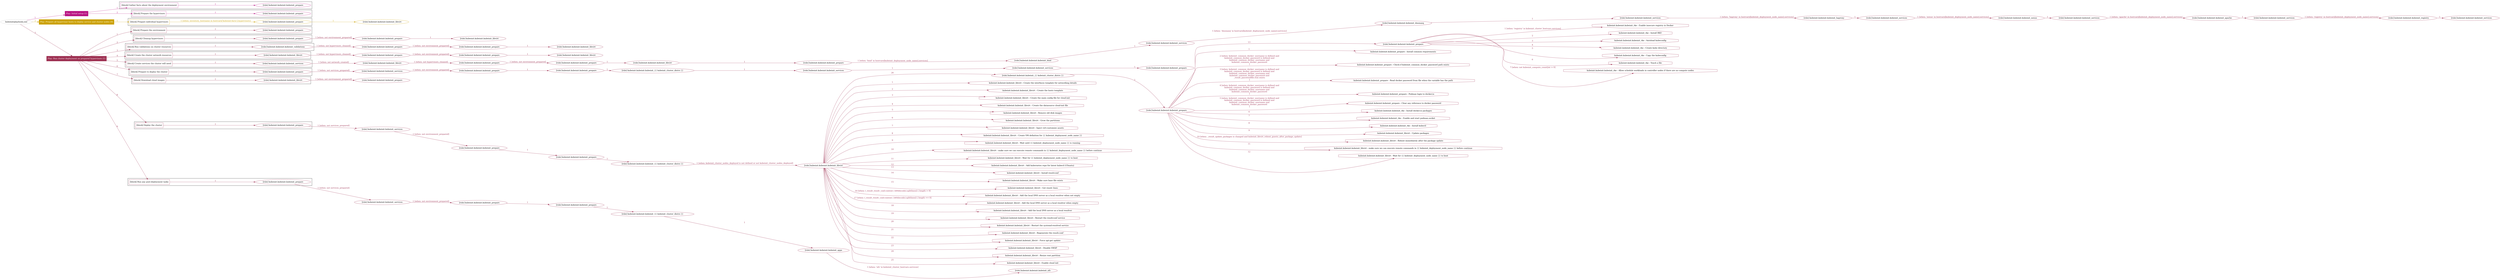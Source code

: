 digraph {
	graph [concentrate=true ordering=in rankdir=LR ratio=fill]
	edge [esep=5 sep=10]
	"kubeinit/playbook.yml" [id=root_node style=dotted]
	play_32a75915 [label="Play: Initial setup (1)" color="#b81483" fontcolor="#ffffff" id=play_32a75915 shape=box style=filled tooltip=localhost]
	"kubeinit/playbook.yml" -> play_32a75915 [label="1 " color="#b81483" fontcolor="#b81483" id=edge_4ebcb4f7 labeltooltip="1 " tooltip="1 "]
	subgraph "kubeinit.kubeinit.kubeinit_prepare" {
		role_30b44f2e [label="[role] kubeinit.kubeinit.kubeinit_prepare" color="#b81483" id=role_30b44f2e tooltip="kubeinit.kubeinit.kubeinit_prepare"]
	}
	subgraph "kubeinit.kubeinit.kubeinit_prepare" {
		role_e199b99b [label="[role] kubeinit.kubeinit.kubeinit_prepare" color="#b81483" id=role_e199b99b tooltip="kubeinit.kubeinit.kubeinit_prepare"]
	}
	subgraph "Play: Initial setup (1)" {
		play_32a75915 -> block_cffb8349 [label=1 color="#b81483" fontcolor="#b81483" id=edge_24c22de4 labeltooltip=1 tooltip=1]
		subgraph cluster_block_cffb8349 {
			block_cffb8349 [label="[block] Gather facts about the deployment environment" color="#b81483" id=block_cffb8349 labeltooltip="Gather facts about the deployment environment" shape=box tooltip="Gather facts about the deployment environment"]
			block_cffb8349 -> role_30b44f2e [label="1 " color="#b81483" fontcolor="#b81483" id=edge_6353a72c labeltooltip="1 " tooltip="1 "]
		}
		play_32a75915 -> block_8e39e757 [label=2 color="#b81483" fontcolor="#b81483" id=edge_56ad061d labeltooltip=2 tooltip=2]
		subgraph cluster_block_8e39e757 {
			block_8e39e757 [label="[block] Prepare the hypervisors" color="#b81483" id=block_8e39e757 labeltooltip="Prepare the hypervisors" shape=box tooltip="Prepare the hypervisors"]
			block_8e39e757 -> role_e199b99b [label="1 " color="#b81483" fontcolor="#b81483" id=edge_9b0bf4e1 labeltooltip="1 " tooltip="1 "]
		}
	}
	play_a57d217b [label="Play: Prepare all hypervisor hosts to deploy service and cluster nodes (0)" color="#cba101" fontcolor="#ffffff" id=play_a57d217b shape=box style=filled tooltip="Play: Prepare all hypervisor hosts to deploy service and cluster nodes (0)"]
	"kubeinit/playbook.yml" -> play_a57d217b [label="2 " color="#cba101" fontcolor="#cba101" id=edge_0013aab4 labeltooltip="2 " tooltip="2 "]
	subgraph "kubeinit.kubeinit.kubeinit_libvirt" {
		role_0e073d87 [label="[role] kubeinit.kubeinit.kubeinit_libvirt" color="#cba101" id=role_0e073d87 tooltip="kubeinit.kubeinit.kubeinit_libvirt"]
	}
	subgraph "kubeinit.kubeinit.kubeinit_prepare" {
		role_c986d2ff [label="[role] kubeinit.kubeinit.kubeinit_prepare" color="#cba101" id=role_c986d2ff tooltip="kubeinit.kubeinit.kubeinit_prepare"]
		role_c986d2ff -> role_0e073d87 [label="1 " color="#cba101" fontcolor="#cba101" id=edge_fc48bee2 labeltooltip="1 " tooltip="1 "]
	}
	subgraph "Play: Prepare all hypervisor hosts to deploy service and cluster nodes (0)" {
		play_a57d217b -> block_9a362266 [label=1 color="#cba101" fontcolor="#cba101" id=edge_f4457265 labeltooltip=1 tooltip=1]
		subgraph cluster_block_9a362266 {
			block_9a362266 [label="[block] Prepare individual hypervisors" color="#cba101" id=block_9a362266 labeltooltip="Prepare individual hypervisors" shape=box tooltip="Prepare individual hypervisors"]
			block_9a362266 -> role_c986d2ff [label="1 [when: inventory_hostname in hostvars['kubeinit-facts'].hypervisors]" color="#cba101" fontcolor="#cba101" id=edge_00929467 labeltooltip="1 [when: inventory_hostname in hostvars['kubeinit-facts'].hypervisors]" tooltip="1 [when: inventory_hostname in hostvars['kubeinit-facts'].hypervisors]"]
		}
	}
	play_a451534d [label="Play: Run cluster deployment on prepared hypervisors (1)" color="#9d2f51" fontcolor="#ffffff" id=play_a451534d shape=box style=filled tooltip=localhost]
	"kubeinit/playbook.yml" -> play_a451534d [label="3 " color="#9d2f51" fontcolor="#9d2f51" id=edge_39bb5490 labeltooltip="3 " tooltip="3 "]
	subgraph "kubeinit.kubeinit.kubeinit_prepare" {
		role_ccaa4586 [label="[role] kubeinit.kubeinit.kubeinit_prepare" color="#9d2f51" id=role_ccaa4586 tooltip="kubeinit.kubeinit.kubeinit_prepare"]
	}
	subgraph "kubeinit.kubeinit.kubeinit_libvirt" {
		role_00a6484d [label="[role] kubeinit.kubeinit.kubeinit_libvirt" color="#9d2f51" id=role_00a6484d tooltip="kubeinit.kubeinit.kubeinit_libvirt"]
	}
	subgraph "kubeinit.kubeinit.kubeinit_prepare" {
		role_8b3e2856 [label="[role] kubeinit.kubeinit.kubeinit_prepare" color="#9d2f51" id=role_8b3e2856 tooltip="kubeinit.kubeinit.kubeinit_prepare"]
		role_8b3e2856 -> role_00a6484d [label="1 " color="#9d2f51" fontcolor="#9d2f51" id=edge_d4c093cb labeltooltip="1 " tooltip="1 "]
	}
	subgraph "kubeinit.kubeinit.kubeinit_prepare" {
		role_feee91dd [label="[role] kubeinit.kubeinit.kubeinit_prepare" color="#9d2f51" id=role_feee91dd tooltip="kubeinit.kubeinit.kubeinit_prepare"]
		role_feee91dd -> role_8b3e2856 [label="1 [when: not environment_prepared]" color="#9d2f51" fontcolor="#9d2f51" id=edge_dc23a792 labeltooltip="1 [when: not environment_prepared]" tooltip="1 [when: not environment_prepared]"]
	}
	subgraph "kubeinit.kubeinit.kubeinit_libvirt" {
		role_1f2f94c6 [label="[role] kubeinit.kubeinit.kubeinit_libvirt" color="#9d2f51" id=role_1f2f94c6 tooltip="kubeinit.kubeinit.kubeinit_libvirt"]
	}
	subgraph "kubeinit.kubeinit.kubeinit_prepare" {
		role_a3418264 [label="[role] kubeinit.kubeinit.kubeinit_prepare" color="#9d2f51" id=role_a3418264 tooltip="kubeinit.kubeinit.kubeinit_prepare"]
		role_a3418264 -> role_1f2f94c6 [label="1 " color="#9d2f51" fontcolor="#9d2f51" id=edge_97a68fa4 labeltooltip="1 " tooltip="1 "]
	}
	subgraph "kubeinit.kubeinit.kubeinit_prepare" {
		role_f0c4dd5a [label="[role] kubeinit.kubeinit.kubeinit_prepare" color="#9d2f51" id=role_f0c4dd5a tooltip="kubeinit.kubeinit.kubeinit_prepare"]
		role_f0c4dd5a -> role_a3418264 [label="1 [when: not environment_prepared]" color="#9d2f51" fontcolor="#9d2f51" id=edge_f66aeb19 labeltooltip="1 [when: not environment_prepared]" tooltip="1 [when: not environment_prepared]"]
	}
	subgraph "kubeinit.kubeinit.kubeinit_validations" {
		role_0fc84165 [label="[role] kubeinit.kubeinit.kubeinit_validations" color="#9d2f51" id=role_0fc84165 tooltip="kubeinit.kubeinit.kubeinit_validations"]
		role_0fc84165 -> role_f0c4dd5a [label="1 [when: not hypervisors_cleaned]" color="#9d2f51" fontcolor="#9d2f51" id=edge_5656685f labeltooltip="1 [when: not hypervisors_cleaned]" tooltip="1 [when: not hypervisors_cleaned]"]
	}
	subgraph "kubeinit.kubeinit.kubeinit_libvirt" {
		role_f8e9ab9f [label="[role] kubeinit.kubeinit.kubeinit_libvirt" color="#9d2f51" id=role_f8e9ab9f tooltip="kubeinit.kubeinit.kubeinit_libvirt"]
	}
	subgraph "kubeinit.kubeinit.kubeinit_prepare" {
		role_b4d98155 [label="[role] kubeinit.kubeinit.kubeinit_prepare" color="#9d2f51" id=role_b4d98155 tooltip="kubeinit.kubeinit.kubeinit_prepare"]
		role_b4d98155 -> role_f8e9ab9f [label="1 " color="#9d2f51" fontcolor="#9d2f51" id=edge_fa83cc6b labeltooltip="1 " tooltip="1 "]
	}
	subgraph "kubeinit.kubeinit.kubeinit_prepare" {
		role_e479ad83 [label="[role] kubeinit.kubeinit.kubeinit_prepare" color="#9d2f51" id=role_e479ad83 tooltip="kubeinit.kubeinit.kubeinit_prepare"]
		role_e479ad83 -> role_b4d98155 [label="1 [when: not environment_prepared]" color="#9d2f51" fontcolor="#9d2f51" id=edge_9c1da725 labeltooltip="1 [when: not environment_prepared]" tooltip="1 [when: not environment_prepared]"]
	}
	subgraph "kubeinit.kubeinit.kubeinit_libvirt" {
		role_50551694 [label="[role] kubeinit.kubeinit.kubeinit_libvirt" color="#9d2f51" id=role_50551694 tooltip="kubeinit.kubeinit.kubeinit_libvirt"]
		role_50551694 -> role_e479ad83 [label="1 [when: not hypervisors_cleaned]" color="#9d2f51" fontcolor="#9d2f51" id=edge_afbc3bea labeltooltip="1 [when: not hypervisors_cleaned]" tooltip="1 [when: not hypervisors_cleaned]"]
	}
	subgraph "kubeinit.kubeinit.kubeinit_services" {
		role_5d568fd4 [label="[role] kubeinit.kubeinit.kubeinit_services" color="#9d2f51" id=role_5d568fd4 tooltip="kubeinit.kubeinit.kubeinit_services"]
	}
	subgraph "kubeinit.kubeinit.kubeinit_registry" {
		role_caa7a269 [label="[role] kubeinit.kubeinit.kubeinit_registry" color="#9d2f51" id=role_caa7a269 tooltip="kubeinit.kubeinit.kubeinit_registry"]
		role_caa7a269 -> role_5d568fd4 [label="1 " color="#9d2f51" fontcolor="#9d2f51" id=edge_df20271e labeltooltip="1 " tooltip="1 "]
	}
	subgraph "kubeinit.kubeinit.kubeinit_services" {
		role_a56f9267 [label="[role] kubeinit.kubeinit.kubeinit_services" color="#9d2f51" id=role_a56f9267 tooltip="kubeinit.kubeinit.kubeinit_services"]
		role_a56f9267 -> role_caa7a269 [label="1 [when: 'registry' in hostvars[kubeinit_deployment_node_name].services]" color="#9d2f51" fontcolor="#9d2f51" id=edge_4fbab82d labeltooltip="1 [when: 'registry' in hostvars[kubeinit_deployment_node_name].services]" tooltip="1 [when: 'registry' in hostvars[kubeinit_deployment_node_name].services]"]
	}
	subgraph "kubeinit.kubeinit.kubeinit_apache" {
		role_3b563180 [label="[role] kubeinit.kubeinit.kubeinit_apache" color="#9d2f51" id=role_3b563180 tooltip="kubeinit.kubeinit.kubeinit_apache"]
		role_3b563180 -> role_a56f9267 [label="1 " color="#9d2f51" fontcolor="#9d2f51" id=edge_cec89972 labeltooltip="1 " tooltip="1 "]
	}
	subgraph "kubeinit.kubeinit.kubeinit_services" {
		role_17a3a544 [label="[role] kubeinit.kubeinit.kubeinit_services" color="#9d2f51" id=role_17a3a544 tooltip="kubeinit.kubeinit.kubeinit_services"]
		role_17a3a544 -> role_3b563180 [label="1 [when: 'apache' in hostvars[kubeinit_deployment_node_name].services]" color="#9d2f51" fontcolor="#9d2f51" id=edge_dad00f8b labeltooltip="1 [when: 'apache' in hostvars[kubeinit_deployment_node_name].services]" tooltip="1 [when: 'apache' in hostvars[kubeinit_deployment_node_name].services]"]
	}
	subgraph "kubeinit.kubeinit.kubeinit_nexus" {
		role_e5329b96 [label="[role] kubeinit.kubeinit.kubeinit_nexus" color="#9d2f51" id=role_e5329b96 tooltip="kubeinit.kubeinit.kubeinit_nexus"]
		role_e5329b96 -> role_17a3a544 [label="1 " color="#9d2f51" fontcolor="#9d2f51" id=edge_43b745c0 labeltooltip="1 " tooltip="1 "]
	}
	subgraph "kubeinit.kubeinit.kubeinit_services" {
		role_d9bf6f2f [label="[role] kubeinit.kubeinit.kubeinit_services" color="#9d2f51" id=role_d9bf6f2f tooltip="kubeinit.kubeinit.kubeinit_services"]
		role_d9bf6f2f -> role_e5329b96 [label="1 [when: 'nexus' in hostvars[kubeinit_deployment_node_name].services]" color="#9d2f51" fontcolor="#9d2f51" id=edge_f17921e5 labeltooltip="1 [when: 'nexus' in hostvars[kubeinit_deployment_node_name].services]" tooltip="1 [when: 'nexus' in hostvars[kubeinit_deployment_node_name].services]"]
	}
	subgraph "kubeinit.kubeinit.kubeinit_haproxy" {
		role_91677026 [label="[role] kubeinit.kubeinit.kubeinit_haproxy" color="#9d2f51" id=role_91677026 tooltip="kubeinit.kubeinit.kubeinit_haproxy"]
		role_91677026 -> role_d9bf6f2f [label="1 " color="#9d2f51" fontcolor="#9d2f51" id=edge_a3d6ae3e labeltooltip="1 " tooltip="1 "]
	}
	subgraph "kubeinit.kubeinit.kubeinit_services" {
		role_b53f7245 [label="[role] kubeinit.kubeinit.kubeinit_services" color="#9d2f51" id=role_b53f7245 tooltip="kubeinit.kubeinit.kubeinit_services"]
		role_b53f7245 -> role_91677026 [label="1 [when: 'haproxy' in hostvars[kubeinit_deployment_node_name].services]" color="#9d2f51" fontcolor="#9d2f51" id=edge_d3b9bbfb labeltooltip="1 [when: 'haproxy' in hostvars[kubeinit_deployment_node_name].services]" tooltip="1 [when: 'haproxy' in hostvars[kubeinit_deployment_node_name].services]"]
	}
	subgraph "kubeinit.kubeinit.kubeinit_dnsmasq" {
		role_c9fe36dd [label="[role] kubeinit.kubeinit.kubeinit_dnsmasq" color="#9d2f51" id=role_c9fe36dd tooltip="kubeinit.kubeinit.kubeinit_dnsmasq"]
		role_c9fe36dd -> role_b53f7245 [label="1 " color="#9d2f51" fontcolor="#9d2f51" id=edge_ea3b5417 labeltooltip="1 " tooltip="1 "]
	}
	subgraph "kubeinit.kubeinit.kubeinit_services" {
		role_f66e5867 [label="[role] kubeinit.kubeinit.kubeinit_services" color="#9d2f51" id=role_f66e5867 tooltip="kubeinit.kubeinit.kubeinit_services"]
		role_f66e5867 -> role_c9fe36dd [label="1 [when: 'dnsmasq' in hostvars[kubeinit_deployment_node_name].services]" color="#9d2f51" fontcolor="#9d2f51" id=edge_f1968c51 labeltooltip="1 [when: 'dnsmasq' in hostvars[kubeinit_deployment_node_name].services]" tooltip="1 [when: 'dnsmasq' in hostvars[kubeinit_deployment_node_name].services]"]
	}
	subgraph "kubeinit.kubeinit.kubeinit_bind" {
		role_5452bb78 [label="[role] kubeinit.kubeinit.kubeinit_bind" color="#9d2f51" id=role_5452bb78 tooltip="kubeinit.kubeinit.kubeinit_bind"]
		role_5452bb78 -> role_f66e5867 [label="1 " color="#9d2f51" fontcolor="#9d2f51" id=edge_65d77c0a labeltooltip="1 " tooltip="1 "]
	}
	subgraph "kubeinit.kubeinit.kubeinit_prepare" {
		role_d0254b5d [label="[role] kubeinit.kubeinit.kubeinit_prepare" color="#9d2f51" id=role_d0254b5d tooltip="kubeinit.kubeinit.kubeinit_prepare"]
		role_d0254b5d -> role_5452bb78 [label="1 [when: 'bind' in hostvars[kubeinit_deployment_node_name].services]" color="#9d2f51" fontcolor="#9d2f51" id=edge_fe68e41a labeltooltip="1 [when: 'bind' in hostvars[kubeinit_deployment_node_name].services]" tooltip="1 [when: 'bind' in hostvars[kubeinit_deployment_node_name].services]"]
	}
	subgraph "kubeinit.kubeinit.kubeinit_libvirt" {
		role_b6f1e358 [label="[role] kubeinit.kubeinit.kubeinit_libvirt" color="#9d2f51" id=role_b6f1e358 tooltip="kubeinit.kubeinit.kubeinit_libvirt"]
		role_b6f1e358 -> role_d0254b5d [label="1 " color="#9d2f51" fontcolor="#9d2f51" id=edge_9e26a725 labeltooltip="1 " tooltip="1 "]
	}
	subgraph "kubeinit.kubeinit.kubeinit_prepare" {
		role_a72efbb7 [label="[role] kubeinit.kubeinit.kubeinit_prepare" color="#9d2f51" id=role_a72efbb7 tooltip="kubeinit.kubeinit.kubeinit_prepare"]
		role_a72efbb7 -> role_b6f1e358 [label="1 " color="#9d2f51" fontcolor="#9d2f51" id=edge_2eb87f51 labeltooltip="1 " tooltip="1 "]
	}
	subgraph "kubeinit.kubeinit.kubeinit_prepare" {
		role_4ba024aa [label="[role] kubeinit.kubeinit.kubeinit_prepare" color="#9d2f51" id=role_4ba024aa tooltip="kubeinit.kubeinit.kubeinit_prepare"]
		role_4ba024aa -> role_a72efbb7 [label="1 [when: not environment_prepared]" color="#9d2f51" fontcolor="#9d2f51" id=edge_254b536a labeltooltip="1 [when: not environment_prepared]" tooltip="1 [when: not environment_prepared]"]
	}
	subgraph "kubeinit.kubeinit.kubeinit_libvirt" {
		role_aecf7798 [label="[role] kubeinit.kubeinit.kubeinit_libvirt" color="#9d2f51" id=role_aecf7798 tooltip="kubeinit.kubeinit.kubeinit_libvirt"]
		role_aecf7798 -> role_4ba024aa [label="1 [when: not hypervisors_cleaned]" color="#9d2f51" fontcolor="#9d2f51" id=edge_ce8b4808 labeltooltip="1 [when: not hypervisors_cleaned]" tooltip="1 [when: not hypervisors_cleaned]"]
	}
	subgraph "kubeinit.kubeinit.kubeinit_services" {
		role_b05415d4 [label="[role] kubeinit.kubeinit.kubeinit_services" color="#9d2f51" id=role_b05415d4 tooltip="kubeinit.kubeinit.kubeinit_services"]
		role_b05415d4 -> role_aecf7798 [label="1 [when: not network_created]" color="#9d2f51" fontcolor="#9d2f51" id=edge_021d7ff1 labeltooltip="1 [when: not network_created]" tooltip="1 [when: not network_created]"]
	}
	subgraph "kubeinit.kubeinit.kubeinit_prepare" {
		role_f34f1d8d [label="[role] kubeinit.kubeinit.kubeinit_prepare" color="#9d2f51" id=role_f34f1d8d tooltip="kubeinit.kubeinit.kubeinit_prepare"]
	}
	subgraph "kubeinit.kubeinit.kubeinit_services" {
		role_50c3f83b [label="[role] kubeinit.kubeinit.kubeinit_services" color="#9d2f51" id=role_50c3f83b tooltip="kubeinit.kubeinit.kubeinit_services"]
		role_50c3f83b -> role_f34f1d8d [label="1 " color="#9d2f51" fontcolor="#9d2f51" id=edge_a47561a6 labeltooltip="1 " tooltip="1 "]
	}
	subgraph "kubeinit.kubeinit.kubeinit_services" {
		role_af8137ff [label="[role] kubeinit.kubeinit.kubeinit_services" color="#9d2f51" id=role_af8137ff tooltip="kubeinit.kubeinit.kubeinit_services"]
		role_af8137ff -> role_50c3f83b [label="1 " color="#9d2f51" fontcolor="#9d2f51" id=edge_d96c8ce0 labeltooltip="1 " tooltip="1 "]
	}
	subgraph "kubeinit.kubeinit.kubeinit_{{ kubeinit_cluster_distro }}" {
		role_b0015f3a [label="[role] kubeinit.kubeinit.kubeinit_{{ kubeinit_cluster_distro }}" color="#9d2f51" id=role_b0015f3a tooltip="kubeinit.kubeinit.kubeinit_{{ kubeinit_cluster_distro }}"]
		role_b0015f3a -> role_af8137ff [label="1 " color="#9d2f51" fontcolor="#9d2f51" id=edge_4a3c6878 labeltooltip="1 " tooltip="1 "]
	}
	subgraph "kubeinit.kubeinit.kubeinit_prepare" {
		role_6781031a [label="[role] kubeinit.kubeinit.kubeinit_prepare" color="#9d2f51" id=role_6781031a tooltip="kubeinit.kubeinit.kubeinit_prepare"]
		role_6781031a -> role_b0015f3a [label="1 " color="#9d2f51" fontcolor="#9d2f51" id=edge_022b3a72 labeltooltip="1 " tooltip="1 "]
	}
	subgraph "kubeinit.kubeinit.kubeinit_prepare" {
		role_c021d909 [label="[role] kubeinit.kubeinit.kubeinit_prepare" color="#9d2f51" id=role_c021d909 tooltip="kubeinit.kubeinit.kubeinit_prepare"]
		role_c021d909 -> role_6781031a [label="1 " color="#9d2f51" fontcolor="#9d2f51" id=edge_ec3acb17 labeltooltip="1 " tooltip="1 "]
	}
	subgraph "kubeinit.kubeinit.kubeinit_services" {
		role_b466535d [label="[role] kubeinit.kubeinit.kubeinit_services" color="#9d2f51" id=role_b466535d tooltip="kubeinit.kubeinit.kubeinit_services"]
		role_b466535d -> role_c021d909 [label="1 [when: not environment_prepared]" color="#9d2f51" fontcolor="#9d2f51" id=edge_af8b0e38 labeltooltip="1 [when: not environment_prepared]" tooltip="1 [when: not environment_prepared]"]
	}
	subgraph "kubeinit.kubeinit.kubeinit_prepare" {
		role_13e8b8b7 [label="[role] kubeinit.kubeinit.kubeinit_prepare" color="#9d2f51" id=role_13e8b8b7 tooltip="kubeinit.kubeinit.kubeinit_prepare"]
		role_13e8b8b7 -> role_b466535d [label="1 [when: not services_prepared]" color="#9d2f51" fontcolor="#9d2f51" id=edge_ae5432d0 labeltooltip="1 [when: not services_prepared]" tooltip="1 [when: not services_prepared]"]
	}
	subgraph "kubeinit.kubeinit.kubeinit_prepare" {
		role_23b66bcd [label="[role] kubeinit.kubeinit.kubeinit_prepare" color="#9d2f51" id=role_23b66bcd tooltip="kubeinit.kubeinit.kubeinit_prepare"]
	}
	subgraph "kubeinit.kubeinit.kubeinit_libvirt" {
		role_d5a974c7 [label="[role] kubeinit.kubeinit.kubeinit_libvirt" color="#9d2f51" id=role_d5a974c7 tooltip="kubeinit.kubeinit.kubeinit_libvirt"]
		role_d5a974c7 -> role_23b66bcd [label="1 [when: not environment_prepared]" color="#9d2f51" fontcolor="#9d2f51" id=edge_dee599a0 labeltooltip="1 [when: not environment_prepared]" tooltip="1 [when: not environment_prepared]"]
	}
	subgraph "kubeinit.kubeinit.kubeinit_prepare" {
		role_7f26d236 [label="[role] kubeinit.kubeinit.kubeinit_prepare" color="#9d2f51" id=role_7f26d236 tooltip="kubeinit.kubeinit.kubeinit_prepare"]
		task_3ad04573 [label="kubeinit.kubeinit.kubeinit_rke : Enable insecure registry in Docker" color="#9d2f51" id=task_3ad04573 shape=octagon tooltip="kubeinit.kubeinit.kubeinit_rke : Enable insecure registry in Docker"]
		role_7f26d236 -> task_3ad04573 [label="1 [when: 'registry' in kubeinit_cluster_hostvars.services]" color="#9d2f51" fontcolor="#9d2f51" id=edge_f4858ef8 labeltooltip="1 [when: 'registry' in kubeinit_cluster_hostvars.services]" tooltip="1 [when: 'registry' in kubeinit_cluster_hostvars.services]"]
		task_89d1a674 [label="kubeinit.kubeinit.kubeinit_rke : Install RKE" color="#9d2f51" id=task_89d1a674 shape=octagon tooltip="kubeinit.kubeinit.kubeinit_rke : Install RKE"]
		role_7f26d236 -> task_89d1a674 [label="2 " color="#9d2f51" fontcolor="#9d2f51" id=edge_703c0f9b labeltooltip="2 " tooltip="2 "]
		task_d31e650b [label="kubeinit.kubeinit.kubeinit_rke : Autoload kubeconfig" color="#9d2f51" id=task_d31e650b shape=octagon tooltip="kubeinit.kubeinit.kubeinit_rke : Autoload kubeconfig"]
		role_7f26d236 -> task_d31e650b [label="3 " color="#9d2f51" fontcolor="#9d2f51" id=edge_b46467eb labeltooltip="3 " tooltip="3 "]
		task_92d92ee9 [label="kubeinit.kubeinit.kubeinit_rke : Create kube directory" color="#9d2f51" id=task_92d92ee9 shape=octagon tooltip="kubeinit.kubeinit.kubeinit_rke : Create kube directory"]
		role_7f26d236 -> task_92d92ee9 [label="4 " color="#9d2f51" fontcolor="#9d2f51" id=edge_499be0bf labeltooltip="4 " tooltip="4 "]
		task_0bd9a619 [label="kubeinit.kubeinit.kubeinit_rke : Copy the kubeconfig" color="#9d2f51" id=task_0bd9a619 shape=octagon tooltip="kubeinit.kubeinit.kubeinit_rke : Copy the kubeconfig"]
		role_7f26d236 -> task_0bd9a619 [label="5 " color="#9d2f51" fontcolor="#9d2f51" id=edge_38ed7fba labeltooltip="5 " tooltip="5 "]
		task_78215b77 [label="kubeinit.kubeinit.kubeinit_rke : Touch a file" color="#9d2f51" id=task_78215b77 shape=octagon tooltip="kubeinit.kubeinit.kubeinit_rke : Touch a file"]
		role_7f26d236 -> task_78215b77 [label="6 " color="#9d2f51" fontcolor="#9d2f51" id=edge_16aa12b0 labeltooltip="6 " tooltip="6 "]
		task_a825482b [label="kubeinit.kubeinit.kubeinit_rke : Allow schedule workloads in controller nodes if there are no compute nodes" color="#9d2f51" id=task_a825482b shape=octagon tooltip="kubeinit.kubeinit.kubeinit_rke : Allow schedule workloads in controller nodes if there are no compute nodes"]
		role_7f26d236 -> task_a825482b [label="7 [when: not kubeinit_compute_count|int > 0]" color="#9d2f51" fontcolor="#9d2f51" id=edge_d147e1df labeltooltip="7 [when: not kubeinit_compute_count|int > 0]" tooltip="7 [when: not kubeinit_compute_count|int > 0]"]
	}
	subgraph "kubeinit.kubeinit.kubeinit_prepare" {
		role_35713ab1 [label="[role] kubeinit.kubeinit.kubeinit_prepare" color="#9d2f51" id=role_35713ab1 tooltip="kubeinit.kubeinit.kubeinit_prepare"]
		task_99f5843c [label="kubeinit.kubeinit.kubeinit_prepare : Install common requirements" color="#9d2f51" id=task_99f5843c shape=octagon tooltip="kubeinit.kubeinit.kubeinit_prepare : Install common requirements"]
		role_35713ab1 -> task_99f5843c [label="1 " color="#9d2f51" fontcolor="#9d2f51" id=edge_d284459c labeltooltip="1 " tooltip="1 "]
		task_a70967b1 [label="kubeinit.kubeinit.kubeinit_prepare : Check if kubeinit_common_docker_password path exists" color="#9d2f51" id=task_a70967b1 shape=octagon tooltip="kubeinit.kubeinit.kubeinit_prepare : Check if kubeinit_common_docker_password path exists"]
		role_35713ab1 -> task_a70967b1 [label="2 [when: kubeinit_common_docker_username is defined and
kubeinit_common_docker_password is defined and
kubeinit_common_docker_username and
kubeinit_common_docker_password
]" color="#9d2f51" fontcolor="#9d2f51" id=edge_92d785b9 labeltooltip="2 [when: kubeinit_common_docker_username is defined and
kubeinit_common_docker_password is defined and
kubeinit_common_docker_username and
kubeinit_common_docker_password
]" tooltip="2 [when: kubeinit_common_docker_username is defined and
kubeinit_common_docker_password is defined and
kubeinit_common_docker_username and
kubeinit_common_docker_password
]"]
		task_834f11a6 [label="kubeinit.kubeinit.kubeinit_prepare : Read docker password from file when the variable has the path" color="#9d2f51" id=task_834f11a6 shape=octagon tooltip="kubeinit.kubeinit.kubeinit_prepare : Read docker password from file when the variable has the path"]
		role_35713ab1 -> task_834f11a6 [label="3 [when: kubeinit_common_docker_username is defined and
kubeinit_common_docker_password is defined and
kubeinit_common_docker_username and
kubeinit_common_docker_password and
_result_passwordfile.stat.exists
]" color="#9d2f51" fontcolor="#9d2f51" id=edge_d7a93fa3 labeltooltip="3 [when: kubeinit_common_docker_username is defined and
kubeinit_common_docker_password is defined and
kubeinit_common_docker_username and
kubeinit_common_docker_password and
_result_passwordfile.stat.exists
]" tooltip="3 [when: kubeinit_common_docker_username is defined and
kubeinit_common_docker_password is defined and
kubeinit_common_docker_username and
kubeinit_common_docker_password and
_result_passwordfile.stat.exists
]"]
		task_161a40c2 [label="kubeinit.kubeinit.kubeinit_prepare : Podman login to docker.io" color="#9d2f51" id=task_161a40c2 shape=octagon tooltip="kubeinit.kubeinit.kubeinit_prepare : Podman login to docker.io"]
		role_35713ab1 -> task_161a40c2 [label="4 [when: kubeinit_common_docker_username is defined and
kubeinit_common_docker_password is defined and
kubeinit_common_docker_username and
kubeinit_common_docker_password
]" color="#9d2f51" fontcolor="#9d2f51" id=edge_33f0fcd5 labeltooltip="4 [when: kubeinit_common_docker_username is defined and
kubeinit_common_docker_password is defined and
kubeinit_common_docker_username and
kubeinit_common_docker_password
]" tooltip="4 [when: kubeinit_common_docker_username is defined and
kubeinit_common_docker_password is defined and
kubeinit_common_docker_username and
kubeinit_common_docker_password
]"]
		task_ecf332ed [label="kubeinit.kubeinit.kubeinit_prepare : Clear any reference to docker password" color="#9d2f51" id=task_ecf332ed shape=octagon tooltip="kubeinit.kubeinit.kubeinit_prepare : Clear any reference to docker password"]
		role_35713ab1 -> task_ecf332ed [label="5 [when: kubeinit_common_docker_username is defined and
kubeinit_common_docker_password is defined and
kubeinit_common_docker_username and
kubeinit_common_docker_password
]" color="#9d2f51" fontcolor="#9d2f51" id=edge_0e233056 labeltooltip="5 [when: kubeinit_common_docker_username is defined and
kubeinit_common_docker_password is defined and
kubeinit_common_docker_username and
kubeinit_common_docker_password
]" tooltip="5 [when: kubeinit_common_docker_username is defined and
kubeinit_common_docker_password is defined and
kubeinit_common_docker_username and
kubeinit_common_docker_password
]"]
		task_7cebafe1 [label="kubeinit.kubeinit.kubeinit_rke : Install docker.io packages" color="#9d2f51" id=task_7cebafe1 shape=octagon tooltip="kubeinit.kubeinit.kubeinit_rke : Install docker.io packages"]
		role_35713ab1 -> task_7cebafe1 [label="6 " color="#9d2f51" fontcolor="#9d2f51" id=edge_3a0a685c labeltooltip="6 " tooltip="6 "]
		task_e91f9abd [label="kubeinit.kubeinit.kubeinit_rke : Enable and start podman.socket" color="#9d2f51" id=task_e91f9abd shape=octagon tooltip="kubeinit.kubeinit.kubeinit_rke : Enable and start podman.socket"]
		role_35713ab1 -> task_e91f9abd [label="7 " color="#9d2f51" fontcolor="#9d2f51" id=edge_d395c7be labeltooltip="7 " tooltip="7 "]
		task_b0dbe720 [label="kubeinit.kubeinit.kubeinit_rke : Install kubectl" color="#9d2f51" id=task_b0dbe720 shape=octagon tooltip="kubeinit.kubeinit.kubeinit_rke : Install kubectl"]
		role_35713ab1 -> task_b0dbe720 [label="8 " color="#9d2f51" fontcolor="#9d2f51" id=edge_8853d896 labeltooltip="8 " tooltip="8 "]
		task_73af6b87 [label="kubeinit.kubeinit.kubeinit_libvirt : Update packages" color="#9d2f51" id=task_73af6b87 shape=octagon tooltip="kubeinit.kubeinit.kubeinit_libvirt : Update packages"]
		role_35713ab1 -> task_73af6b87 [label="9 " color="#9d2f51" fontcolor="#9d2f51" id=edge_097496df labeltooltip="9 " tooltip="9 "]
		task_931f3220 [label="kubeinit.kubeinit.kubeinit_libvirt : Reboot immediately after the package update" color="#9d2f51" id=task_931f3220 shape=octagon tooltip="kubeinit.kubeinit.kubeinit_libvirt : Reboot immediately after the package update"]
		role_35713ab1 -> task_931f3220 [label="10 [when: _result_update_packages is changed and kubeinit_libvirt_reboot_guests_after_package_update]" color="#9d2f51" fontcolor="#9d2f51" id=edge_518e7f6c labeltooltip="10 [when: _result_update_packages is changed and kubeinit_libvirt_reboot_guests_after_package_update]" tooltip="10 [when: _result_update_packages is changed and kubeinit_libvirt_reboot_guests_after_package_update]"]
		task_fd3800a5 [label="kubeinit.kubeinit.kubeinit_libvirt : make sure we can execute remote commands in {{ kubeinit_deployment_node_name }} before continue" color="#9d2f51" id=task_fd3800a5 shape=octagon tooltip="kubeinit.kubeinit.kubeinit_libvirt : make sure we can execute remote commands in {{ kubeinit_deployment_node_name }} before continue"]
		role_35713ab1 -> task_fd3800a5 [label="11 " color="#9d2f51" fontcolor="#9d2f51" id=edge_9409c660 labeltooltip="11 " tooltip="11 "]
		task_6cfc4f78 [label="kubeinit.kubeinit.kubeinit_libvirt : Wait for {{ kubeinit_deployment_node_name }} to boot" color="#9d2f51" id=task_6cfc4f78 shape=octagon tooltip="kubeinit.kubeinit.kubeinit_libvirt : Wait for {{ kubeinit_deployment_node_name }} to boot"]
		role_35713ab1 -> task_6cfc4f78 [label="12 " color="#9d2f51" fontcolor="#9d2f51" id=edge_a108f681 labeltooltip="12 " tooltip="12 "]
		role_35713ab1 -> role_7f26d236 [label="13 " color="#9d2f51" fontcolor="#9d2f51" id=edge_e1aad5bc labeltooltip="13 " tooltip="13 "]
	}
	subgraph "kubeinit.kubeinit.kubeinit_{{ kubeinit_cluster_distro }}" {
		role_1360be59 [label="[role] kubeinit.kubeinit.kubeinit_{{ kubeinit_cluster_distro }}" color="#9d2f51" id=role_1360be59 tooltip="kubeinit.kubeinit.kubeinit_{{ kubeinit_cluster_distro }}"]
		role_1360be59 -> role_35713ab1 [label="1 " color="#9d2f51" fontcolor="#9d2f51" id=edge_e4fbba90 labeltooltip="1 " tooltip="1 "]
	}
	subgraph "kubeinit.kubeinit.kubeinit_libvirt" {
		role_3d27920f [label="[role] kubeinit.kubeinit.kubeinit_libvirt" color="#9d2f51" id=role_3d27920f tooltip="kubeinit.kubeinit.kubeinit_libvirt"]
		task_689bc0fc [label="kubeinit.kubeinit.kubeinit_libvirt : Create the interfaces template for networking details" color="#9d2f51" id=task_689bc0fc shape=octagon tooltip="kubeinit.kubeinit.kubeinit_libvirt : Create the interfaces template for networking details"]
		role_3d27920f -> task_689bc0fc [label="1 " color="#9d2f51" fontcolor="#9d2f51" id=edge_5c216d75 labeltooltip="1 " tooltip="1 "]
		task_a4ac3b86 [label="kubeinit.kubeinit.kubeinit_libvirt : Create the hosts template" color="#9d2f51" id=task_a4ac3b86 shape=octagon tooltip="kubeinit.kubeinit.kubeinit_libvirt : Create the hosts template"]
		role_3d27920f -> task_a4ac3b86 [label="2 " color="#9d2f51" fontcolor="#9d2f51" id=edge_45f7ca54 labeltooltip="2 " tooltip="2 "]
		task_106c222b [label="kubeinit.kubeinit.kubeinit_libvirt : Create the main config file for cloud-init" color="#9d2f51" id=task_106c222b shape=octagon tooltip="kubeinit.kubeinit.kubeinit_libvirt : Create the main config file for cloud-init"]
		role_3d27920f -> task_106c222b [label="3 " color="#9d2f51" fontcolor="#9d2f51" id=edge_4c9045e9 labeltooltip="3 " tooltip="3 "]
		task_db52e82a [label="kubeinit.kubeinit.kubeinit_libvirt : Create the datasource cloud-init file" color="#9d2f51" id=task_db52e82a shape=octagon tooltip="kubeinit.kubeinit.kubeinit_libvirt : Create the datasource cloud-init file"]
		role_3d27920f -> task_db52e82a [label="4 " color="#9d2f51" fontcolor="#9d2f51" id=edge_50f775fb labeltooltip="4 " tooltip="4 "]
		task_c5bc934b [label="kubeinit.kubeinit.kubeinit_libvirt : Remove old disk images" color="#9d2f51" id=task_c5bc934b shape=octagon tooltip="kubeinit.kubeinit.kubeinit_libvirt : Remove old disk images"]
		role_3d27920f -> task_c5bc934b [label="5 " color="#9d2f51" fontcolor="#9d2f51" id=edge_684f58e5 labeltooltip="5 " tooltip="5 "]
		task_2c2f6f2b [label="kubeinit.kubeinit.kubeinit_libvirt : Grow the partitions" color="#9d2f51" id=task_2c2f6f2b shape=octagon tooltip="kubeinit.kubeinit.kubeinit_libvirt : Grow the partitions"]
		role_3d27920f -> task_2c2f6f2b [label="6 " color="#9d2f51" fontcolor="#9d2f51" id=edge_38c5d286 labeltooltip="6 " tooltip="6 "]
		task_826d2554 [label="kubeinit.kubeinit.kubeinit_libvirt : Inject virt-customize assets" color="#9d2f51" id=task_826d2554 shape=octagon tooltip="kubeinit.kubeinit.kubeinit_libvirt : Inject virt-customize assets"]
		role_3d27920f -> task_826d2554 [label="7 " color="#9d2f51" fontcolor="#9d2f51" id=edge_f4465e84 labeltooltip="7 " tooltip="7 "]
		task_33a2e3d3 [label="kubeinit.kubeinit.kubeinit_libvirt : Create VM definition for {{ kubeinit_deployment_node_name }}" color="#9d2f51" id=task_33a2e3d3 shape=octagon tooltip="kubeinit.kubeinit.kubeinit_libvirt : Create VM definition for {{ kubeinit_deployment_node_name }}"]
		role_3d27920f -> task_33a2e3d3 [label="8 " color="#9d2f51" fontcolor="#9d2f51" id=edge_0bcf4b0b labeltooltip="8 " tooltip="8 "]
		task_eb3d7140 [label="kubeinit.kubeinit.kubeinit_libvirt : Wait until {{ kubeinit_deployment_node_name }} is running" color="#9d2f51" id=task_eb3d7140 shape=octagon tooltip="kubeinit.kubeinit.kubeinit_libvirt : Wait until {{ kubeinit_deployment_node_name }} is running"]
		role_3d27920f -> task_eb3d7140 [label="9 " color="#9d2f51" fontcolor="#9d2f51" id=edge_55871b8c labeltooltip="9 " tooltip="9 "]
		task_8e1ea68e [label="kubeinit.kubeinit.kubeinit_libvirt : make sure we can execute remote commands in {{ kubeinit_deployment_node_name }} before continue" color="#9d2f51" id=task_8e1ea68e shape=octagon tooltip="kubeinit.kubeinit.kubeinit_libvirt : make sure we can execute remote commands in {{ kubeinit_deployment_node_name }} before continue"]
		role_3d27920f -> task_8e1ea68e [label="10 " color="#9d2f51" fontcolor="#9d2f51" id=edge_97eef8af labeltooltip="10 " tooltip="10 "]
		task_a820eb64 [label="kubeinit.kubeinit.kubeinit_libvirt : Wait for {{ kubeinit_deployment_node_name }} to boot" color="#9d2f51" id=task_a820eb64 shape=octagon tooltip="kubeinit.kubeinit.kubeinit_libvirt : Wait for {{ kubeinit_deployment_node_name }} to boot"]
		role_3d27920f -> task_a820eb64 [label="11 " color="#9d2f51" fontcolor="#9d2f51" id=edge_a93bfc81 labeltooltip="11 " tooltip="11 "]
		task_a9eb2c80 [label="kubeinit.kubeinit.kubeinit_libvirt : Add kubernetes repo for latest kubectl (Ubuntu)" color="#9d2f51" id=task_a9eb2c80 shape=octagon tooltip="kubeinit.kubeinit.kubeinit_libvirt : Add kubernetes repo for latest kubectl (Ubuntu)"]
		role_3d27920f -> task_a9eb2c80 [label="12 " color="#9d2f51" fontcolor="#9d2f51" id=edge_27452e8b labeltooltip="12 " tooltip="12 "]
		task_4bc7bd9a [label="kubeinit.kubeinit.kubeinit_libvirt : Install resolvconf" color="#9d2f51" id=task_4bc7bd9a shape=octagon tooltip="kubeinit.kubeinit.kubeinit_libvirt : Install resolvconf"]
		role_3d27920f -> task_4bc7bd9a [label="13 " color="#9d2f51" fontcolor="#9d2f51" id=edge_403e132c labeltooltip="13 " tooltip="13 "]
		task_bebfb9b7 [label="kubeinit.kubeinit.kubeinit_libvirt : Make sure base file exists" color="#9d2f51" id=task_bebfb9b7 shape=octagon tooltip="kubeinit.kubeinit.kubeinit_libvirt : Make sure base file exists"]
		role_3d27920f -> task_bebfb9b7 [label="14 " color="#9d2f51" fontcolor="#9d2f51" id=edge_76d1ae01 labeltooltip="14 " tooltip="14 "]
		task_b0072efc [label="kubeinit.kubeinit.kubeinit_libvirt : Get resolv lines" color="#9d2f51" id=task_b0072efc shape=octagon tooltip="kubeinit.kubeinit.kubeinit_libvirt : Get resolv lines"]
		role_3d27920f -> task_b0072efc [label="15 " color="#9d2f51" fontcolor="#9d2f51" id=edge_7a4fc94e labeltooltip="15 " tooltip="15 "]
		task_f0f5f11e [label="kubeinit.kubeinit.kubeinit_libvirt : Add the local DNS server as a local resolver when not empty" color="#9d2f51" id=task_f0f5f11e shape=octagon tooltip="kubeinit.kubeinit.kubeinit_libvirt : Add the local DNS server as a local resolver when not empty"]
		role_3d27920f -> task_f0f5f11e [label="16 [when: (_result_resolv_conf.content | b64decode).splitlines() | length > 0]" color="#9d2f51" fontcolor="#9d2f51" id=edge_71cce4ce labeltooltip="16 [when: (_result_resolv_conf.content | b64decode).splitlines() | length > 0]" tooltip="16 [when: (_result_resolv_conf.content | b64decode).splitlines() | length > 0]"]
		task_cf680572 [label="kubeinit.kubeinit.kubeinit_libvirt : Add the local DNS server as a local resolver when empty" color="#9d2f51" id=task_cf680572 shape=octagon tooltip="kubeinit.kubeinit.kubeinit_libvirt : Add the local DNS server as a local resolver when empty"]
		role_3d27920f -> task_cf680572 [label="17 [when: (_result_resolv_conf.content | b64decode).splitlines() | length == 0]" color="#9d2f51" fontcolor="#9d2f51" id=edge_0c090b1b labeltooltip="17 [when: (_result_resolv_conf.content | b64decode).splitlines() | length == 0]" tooltip="17 [when: (_result_resolv_conf.content | b64decode).splitlines() | length == 0]"]
		task_aa5ea771 [label="kubeinit.kubeinit.kubeinit_libvirt : Add the local DNS server as a local resolver" color="#9d2f51" id=task_aa5ea771 shape=octagon tooltip="kubeinit.kubeinit.kubeinit_libvirt : Add the local DNS server as a local resolver"]
		role_3d27920f -> task_aa5ea771 [label="18 " color="#9d2f51" fontcolor="#9d2f51" id=edge_b9502834 labeltooltip="18 " tooltip="18 "]
		task_cdbca3e0 [label="kubeinit.kubeinit.kubeinit_libvirt : Restart the resolvconf service" color="#9d2f51" id=task_cdbca3e0 shape=octagon tooltip="kubeinit.kubeinit.kubeinit_libvirt : Restart the resolvconf service"]
		role_3d27920f -> task_cdbca3e0 [label="19 " color="#9d2f51" fontcolor="#9d2f51" id=edge_24183c00 labeltooltip="19 " tooltip="19 "]
		task_2501847c [label="kubeinit.kubeinit.kubeinit_libvirt : Restart the systemd-resolved service" color="#9d2f51" id=task_2501847c shape=octagon tooltip="kubeinit.kubeinit.kubeinit_libvirt : Restart the systemd-resolved service"]
		role_3d27920f -> task_2501847c [label="20 " color="#9d2f51" fontcolor="#9d2f51" id=edge_54f6df8c labeltooltip="20 " tooltip="20 "]
		task_80bcea9d [label="kubeinit.kubeinit.kubeinit_libvirt : Regenerate the resolv.conf" color="#9d2f51" id=task_80bcea9d shape=octagon tooltip="kubeinit.kubeinit.kubeinit_libvirt : Regenerate the resolv.conf"]
		role_3d27920f -> task_80bcea9d [label="21 " color="#9d2f51" fontcolor="#9d2f51" id=edge_7cbab7e7 labeltooltip="21 " tooltip="21 "]
		task_c4fb9315 [label="kubeinit.kubeinit.kubeinit_libvirt : Force apt-get update" color="#9d2f51" id=task_c4fb9315 shape=octagon tooltip="kubeinit.kubeinit.kubeinit_libvirt : Force apt-get update"]
		role_3d27920f -> task_c4fb9315 [label="22 " color="#9d2f51" fontcolor="#9d2f51" id=edge_dcfe108a labeltooltip="22 " tooltip="22 "]
		task_7c20cd6b [label="kubeinit.kubeinit.kubeinit_libvirt : Disable SWAP" color="#9d2f51" id=task_7c20cd6b shape=octagon tooltip="kubeinit.kubeinit.kubeinit_libvirt : Disable SWAP"]
		role_3d27920f -> task_7c20cd6b [label="23 " color="#9d2f51" fontcolor="#9d2f51" id=edge_d8bdeef6 labeltooltip="23 " tooltip="23 "]
		task_0c7e47dc [label="kubeinit.kubeinit.kubeinit_libvirt : Resize root partition" color="#9d2f51" id=task_0c7e47dc shape=octagon tooltip="kubeinit.kubeinit.kubeinit_libvirt : Resize root partition"]
		role_3d27920f -> task_0c7e47dc [label="24 " color="#9d2f51" fontcolor="#9d2f51" id=edge_eba08116 labeltooltip="24 " tooltip="24 "]
		task_262caed4 [label="kubeinit.kubeinit.kubeinit_libvirt : Enable cloud init" color="#9d2f51" id=task_262caed4 shape=octagon tooltip="kubeinit.kubeinit.kubeinit_libvirt : Enable cloud init"]
		role_3d27920f -> task_262caed4 [label="25 " color="#9d2f51" fontcolor="#9d2f51" id=edge_0d3bcf60 labeltooltip="25 " tooltip="25 "]
		role_3d27920f -> role_1360be59 [label="26 " color="#9d2f51" fontcolor="#9d2f51" id=edge_826bac8b labeltooltip="26 " tooltip="26 "]
	}
	subgraph "kubeinit.kubeinit.kubeinit_{{ kubeinit_cluster_distro }}" {
		role_c650824e [label="[role] kubeinit.kubeinit.kubeinit_{{ kubeinit_cluster_distro }}" color="#9d2f51" id=role_c650824e tooltip="kubeinit.kubeinit.kubeinit_{{ kubeinit_cluster_distro }}"]
		role_c650824e -> role_3d27920f [label="1 [when: kubeinit_cluster_nodes_deployed is not defined or not kubeinit_cluster_nodes_deployed]" color="#9d2f51" fontcolor="#9d2f51" id=edge_2414042d labeltooltip="1 [when: kubeinit_cluster_nodes_deployed is not defined or not kubeinit_cluster_nodes_deployed]" tooltip="1 [when: kubeinit_cluster_nodes_deployed is not defined or not kubeinit_cluster_nodes_deployed]"]
	}
	subgraph "kubeinit.kubeinit.kubeinit_prepare" {
		role_bc74488f [label="[role] kubeinit.kubeinit.kubeinit_prepare" color="#9d2f51" id=role_bc74488f tooltip="kubeinit.kubeinit.kubeinit_prepare"]
		role_bc74488f -> role_c650824e [label="1 " color="#9d2f51" fontcolor="#9d2f51" id=edge_26222d21 labeltooltip="1 " tooltip="1 "]
	}
	subgraph "kubeinit.kubeinit.kubeinit_prepare" {
		role_1aee7d33 [label="[role] kubeinit.kubeinit.kubeinit_prepare" color="#9d2f51" id=role_1aee7d33 tooltip="kubeinit.kubeinit.kubeinit_prepare"]
		role_1aee7d33 -> role_bc74488f [label="1 " color="#9d2f51" fontcolor="#9d2f51" id=edge_bedcdfdb labeltooltip="1 " tooltip="1 "]
	}
	subgraph "kubeinit.kubeinit.kubeinit_services" {
		role_ded016b6 [label="[role] kubeinit.kubeinit.kubeinit_services" color="#9d2f51" id=role_ded016b6 tooltip="kubeinit.kubeinit.kubeinit_services"]
		role_ded016b6 -> role_1aee7d33 [label="1 [when: not environment_prepared]" color="#9d2f51" fontcolor="#9d2f51" id=edge_15dbd68e labeltooltip="1 [when: not environment_prepared]" tooltip="1 [when: not environment_prepared]"]
	}
	subgraph "kubeinit.kubeinit.kubeinit_prepare" {
		role_2d3f3549 [label="[role] kubeinit.kubeinit.kubeinit_prepare" color="#9d2f51" id=role_2d3f3549 tooltip="kubeinit.kubeinit.kubeinit_prepare"]
		role_2d3f3549 -> role_ded016b6 [label="1 [when: not services_prepared]" color="#9d2f51" fontcolor="#9d2f51" id=edge_05fe85a8 labeltooltip="1 [when: not services_prepared]" tooltip="1 [when: not services_prepared]"]
	}
	subgraph "kubeinit.kubeinit.kubeinit_nfs" {
		role_7f7bef8f [label="[role] kubeinit.kubeinit.kubeinit_nfs" color="#9d2f51" id=role_7f7bef8f tooltip="kubeinit.kubeinit.kubeinit_nfs"]
	}
	subgraph "kubeinit.kubeinit.kubeinit_apps" {
		role_68daa81a [label="[role] kubeinit.kubeinit.kubeinit_apps" color="#9d2f51" id=role_68daa81a tooltip="kubeinit.kubeinit.kubeinit_apps"]
		role_68daa81a -> role_7f7bef8f [label="1 [when: 'nfs' in kubeinit_cluster_hostvars.services]" color="#9d2f51" fontcolor="#9d2f51" id=edge_cfc636ae labeltooltip="1 [when: 'nfs' in kubeinit_cluster_hostvars.services]" tooltip="1 [when: 'nfs' in kubeinit_cluster_hostvars.services]"]
	}
	subgraph "kubeinit.kubeinit.kubeinit_{{ kubeinit_cluster_distro }}" {
		role_0e3fc195 [label="[role] kubeinit.kubeinit.kubeinit_{{ kubeinit_cluster_distro }}" color="#9d2f51" id=role_0e3fc195 tooltip="kubeinit.kubeinit.kubeinit_{{ kubeinit_cluster_distro }}"]
		role_0e3fc195 -> role_68daa81a [label="1 " color="#9d2f51" fontcolor="#9d2f51" id=edge_fb5a2d27 labeltooltip="1 " tooltip="1 "]
	}
	subgraph "kubeinit.kubeinit.kubeinit_prepare" {
		role_66dd3af2 [label="[role] kubeinit.kubeinit.kubeinit_prepare" color="#9d2f51" id=role_66dd3af2 tooltip="kubeinit.kubeinit.kubeinit_prepare"]
		role_66dd3af2 -> role_0e3fc195 [label="1 " color="#9d2f51" fontcolor="#9d2f51" id=edge_f9ab2cfa labeltooltip="1 " tooltip="1 "]
	}
	subgraph "kubeinit.kubeinit.kubeinit_prepare" {
		role_eeeb570a [label="[role] kubeinit.kubeinit.kubeinit_prepare" color="#9d2f51" id=role_eeeb570a tooltip="kubeinit.kubeinit.kubeinit_prepare"]
		role_eeeb570a -> role_66dd3af2 [label="1 " color="#9d2f51" fontcolor="#9d2f51" id=edge_742c4d79 labeltooltip="1 " tooltip="1 "]
	}
	subgraph "kubeinit.kubeinit.kubeinit_services" {
		role_599c55cc [label="[role] kubeinit.kubeinit.kubeinit_services" color="#9d2f51" id=role_599c55cc tooltip="kubeinit.kubeinit.kubeinit_services"]
		role_599c55cc -> role_eeeb570a [label="1 [when: not environment_prepared]" color="#9d2f51" fontcolor="#9d2f51" id=edge_1d81d895 labeltooltip="1 [when: not environment_prepared]" tooltip="1 [when: not environment_prepared]"]
	}
	subgraph "kubeinit.kubeinit.kubeinit_prepare" {
		role_19e8fa68 [label="[role] kubeinit.kubeinit.kubeinit_prepare" color="#9d2f51" id=role_19e8fa68 tooltip="kubeinit.kubeinit.kubeinit_prepare"]
		role_19e8fa68 -> role_599c55cc [label="1 [when: not services_prepared]" color="#9d2f51" fontcolor="#9d2f51" id=edge_ac1995dc labeltooltip="1 [when: not services_prepared]" tooltip="1 [when: not services_prepared]"]
	}
	subgraph "Play: Run cluster deployment on prepared hypervisors (1)" {
		play_a451534d -> block_bc1b393c [label=1 color="#9d2f51" fontcolor="#9d2f51" id=edge_38275ba1 labeltooltip=1 tooltip=1]
		subgraph cluster_block_bc1b393c {
			block_bc1b393c [label="[block] Prepare the environment" color="#9d2f51" id=block_bc1b393c labeltooltip="Prepare the environment" shape=box tooltip="Prepare the environment"]
			block_bc1b393c -> role_ccaa4586 [label="1 " color="#9d2f51" fontcolor="#9d2f51" id=edge_90c187f7 labeltooltip="1 " tooltip="1 "]
		}
		play_a451534d -> block_ef81747a [label=2 color="#9d2f51" fontcolor="#9d2f51" id=edge_5c537f06 labeltooltip=2 tooltip=2]
		subgraph cluster_block_ef81747a {
			block_ef81747a [label="[block] Cleanup hypervisors" color="#9d2f51" id=block_ef81747a labeltooltip="Cleanup hypervisors" shape=box tooltip="Cleanup hypervisors"]
			block_ef81747a -> role_feee91dd [label="1 " color="#9d2f51" fontcolor="#9d2f51" id=edge_e463cb06 labeltooltip="1 " tooltip="1 "]
		}
		play_a451534d -> block_49517011 [label=3 color="#9d2f51" fontcolor="#9d2f51" id=edge_e2af0a39 labeltooltip=3 tooltip=3]
		subgraph cluster_block_49517011 {
			block_49517011 [label="[block] Run validations on cluster resources" color="#9d2f51" id=block_49517011 labeltooltip="Run validations on cluster resources" shape=box tooltip="Run validations on cluster resources"]
			block_49517011 -> role_0fc84165 [label="1 " color="#9d2f51" fontcolor="#9d2f51" id=edge_96adde42 labeltooltip="1 " tooltip="1 "]
		}
		play_a451534d -> block_667465d2 [label=4 color="#9d2f51" fontcolor="#9d2f51" id=edge_1c9a8ddd labeltooltip=4 tooltip=4]
		subgraph cluster_block_667465d2 {
			block_667465d2 [label="[block] Create the cluster network resources" color="#9d2f51" id=block_667465d2 labeltooltip="Create the cluster network resources" shape=box tooltip="Create the cluster network resources"]
			block_667465d2 -> role_50551694 [label="1 " color="#9d2f51" fontcolor="#9d2f51" id=edge_d1974fbb labeltooltip="1 " tooltip="1 "]
		}
		play_a451534d -> block_87f9c3e7 [label=5 color="#9d2f51" fontcolor="#9d2f51" id=edge_db4de519 labeltooltip=5 tooltip=5]
		subgraph cluster_block_87f9c3e7 {
			block_87f9c3e7 [label="[block] Create services the cluster will need" color="#9d2f51" id=block_87f9c3e7 labeltooltip="Create services the cluster will need" shape=box tooltip="Create services the cluster will need"]
			block_87f9c3e7 -> role_b05415d4 [label="1 " color="#9d2f51" fontcolor="#9d2f51" id=edge_973cf30f labeltooltip="1 " tooltip="1 "]
		}
		play_a451534d -> block_6640171b [label=6 color="#9d2f51" fontcolor="#9d2f51" id=edge_5ee07343 labeltooltip=6 tooltip=6]
		subgraph cluster_block_6640171b {
			block_6640171b [label="[block] Prepare to deploy the cluster" color="#9d2f51" id=block_6640171b labeltooltip="Prepare to deploy the cluster" shape=box tooltip="Prepare to deploy the cluster"]
			block_6640171b -> role_13e8b8b7 [label="1 " color="#9d2f51" fontcolor="#9d2f51" id=edge_4c678b52 labeltooltip="1 " tooltip="1 "]
		}
		play_a451534d -> block_9730a3e6 [label=7 color="#9d2f51" fontcolor="#9d2f51" id=edge_fc15af03 labeltooltip=7 tooltip=7]
		subgraph cluster_block_9730a3e6 {
			block_9730a3e6 [label="[block] Download cloud images" color="#9d2f51" id=block_9730a3e6 labeltooltip="Download cloud images" shape=box tooltip="Download cloud images"]
			block_9730a3e6 -> role_d5a974c7 [label="1 " color="#9d2f51" fontcolor="#9d2f51" id=edge_9c8c764c labeltooltip="1 " tooltip="1 "]
		}
		play_a451534d -> block_7bb048e6 [label=8 color="#9d2f51" fontcolor="#9d2f51" id=edge_97d53d18 labeltooltip=8 tooltip=8]
		subgraph cluster_block_7bb048e6 {
			block_7bb048e6 [label="[block] Deploy the cluster" color="#9d2f51" id=block_7bb048e6 labeltooltip="Deploy the cluster" shape=box tooltip="Deploy the cluster"]
			block_7bb048e6 -> role_2d3f3549 [label="1 " color="#9d2f51" fontcolor="#9d2f51" id=edge_ef2165b5 labeltooltip="1 " tooltip="1 "]
		}
		play_a451534d -> block_42015465 [label=9 color="#9d2f51" fontcolor="#9d2f51" id=edge_81c6808c labeltooltip=9 tooltip=9]
		subgraph cluster_block_42015465 {
			block_42015465 [label="[block] Run any post-deployment tasks" color="#9d2f51" id=block_42015465 labeltooltip="Run any post-deployment tasks" shape=box tooltip="Run any post-deployment tasks"]
			block_42015465 -> role_19e8fa68 [label="1 " color="#9d2f51" fontcolor="#9d2f51" id=edge_f09b4f1e labeltooltip="1 " tooltip="1 "]
		}
	}
}
